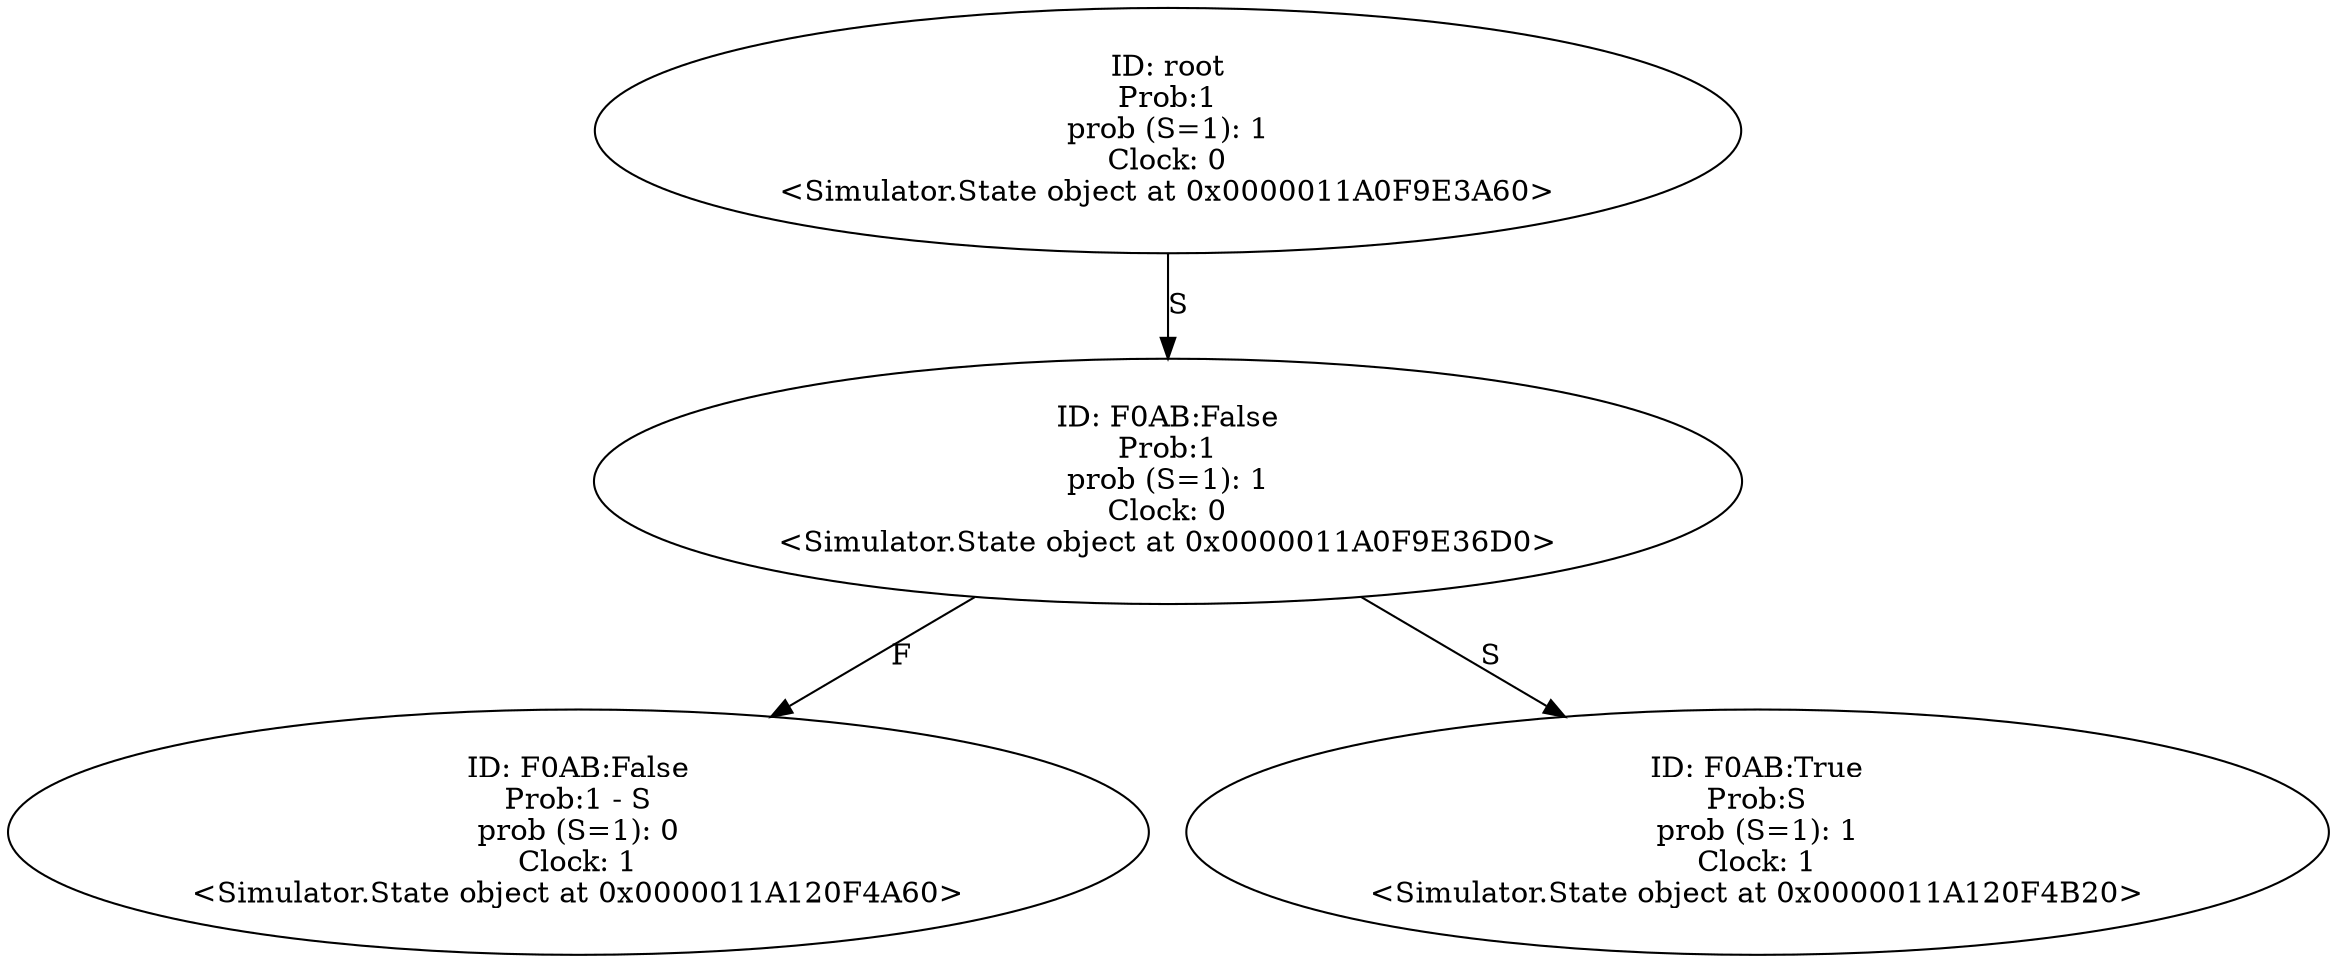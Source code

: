 digraph "./Output/./while_with_condition_0_clock" {
	<Simulator.State object at 0x0000011A0F9E3A60> [label="ID: root
Prob:1
prob (S=1): 1
Clock: 0
<Simulator.State object at 0x0000011A0F9E3A60>"]
	<Simulator.State object at 0x0000011A0F9E3A60> -> <Simulator.State object at 0x0000011A0F9E36D0> [label=S]
	<Simulator.State object at 0x0000011A0F9E36D0> [label="ID: F0AB:False
Prob:1
prob (S=1): 1
Clock: 0
<Simulator.State object at 0x0000011A0F9E36D0>"]
	<Simulator.State object at 0x0000011A0F9E36D0> -> <Simulator.State object at 0x0000011A120F4A60> [label=F]
	<Simulator.State object at 0x0000011A0F9E36D0> -> <Simulator.State object at 0x0000011A120F4B20> [label=S]
	<Simulator.State object at 0x0000011A120F4A60> [label="ID: F0AB:False
Prob:1 - S
prob (S=1): 0
Clock: 1
<Simulator.State object at 0x0000011A120F4A60>"]
	<Simulator.State object at 0x0000011A120F4B20> [label="ID: F0AB:True
Prob:S
prob (S=1): 1
Clock: 1
<Simulator.State object at 0x0000011A120F4B20>"]
}
